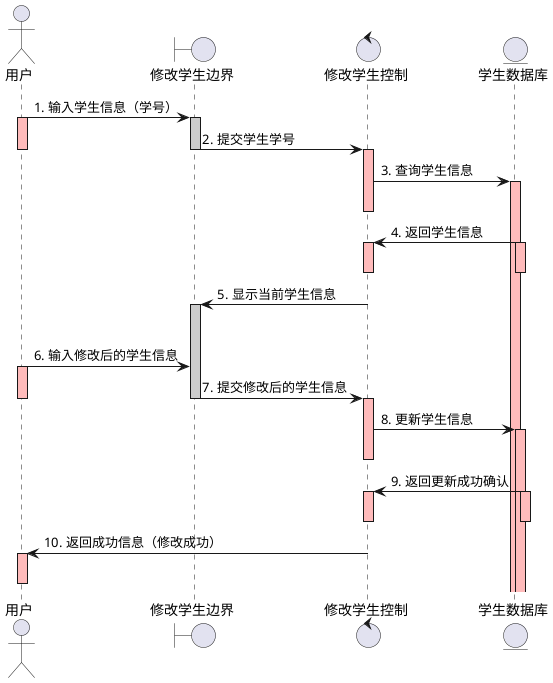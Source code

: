 @startuml 修改学生
actor 用户 as user
boundary 修改学生边界 as modifyStudentB
control 修改学生控制 as modifyStudentC
entity 学生数据库 as studentDB

user -> modifyStudentB : 1. 输入学生信息（学号）
activate user #FFBBBB
activate modifyStudentB #cccccc

modifyStudentB -> modifyStudentC : 2. 提交学生学号
deactivate user
activate modifyStudentC #FFBBBB
deactivate modifyStudentB

modifyStudentC -> studentDB : 3. 查询学生信息
activate studentDB #FFBBBB
deactivate modifyStudentC

studentDB -> modifyStudentC : 4. 返回学生信息
activate studentDB #FFBBBB
activate modifyStudentC #FFBBBB
deactivate studentDB 
deactivate modifyStudentC

modifyStudentC -> modifyStudentB : 5. 显示当前学生信息
activate modifyStudentB #cccccc
deactivate modifyStudentC

user -> modifyStudentB : 6. 输入修改后的学生信息
activate user #FFBBBB

modifyStudentB -> modifyStudentC : 7. 提交修改后的学生信息
deactivate user
activate modifyStudentC #FFBBBB
deactivate modifyStudentB

modifyStudentC -> studentDB : 8. 更新学生信息
activate studentDB #FFBBBB
deactivate modifyStudentC

studentDB -> modifyStudentC : 9. 返回更新成功确认
activate studentDB #FFBBBB
activate modifyStudentC #FFBBBB
deactivate studentDB 
deactivate modifyStudentC

modifyStudentC -> user : 10. 返回成功信息（修改成功）
activate user #FFBBBB
deactivate user
@enduml
